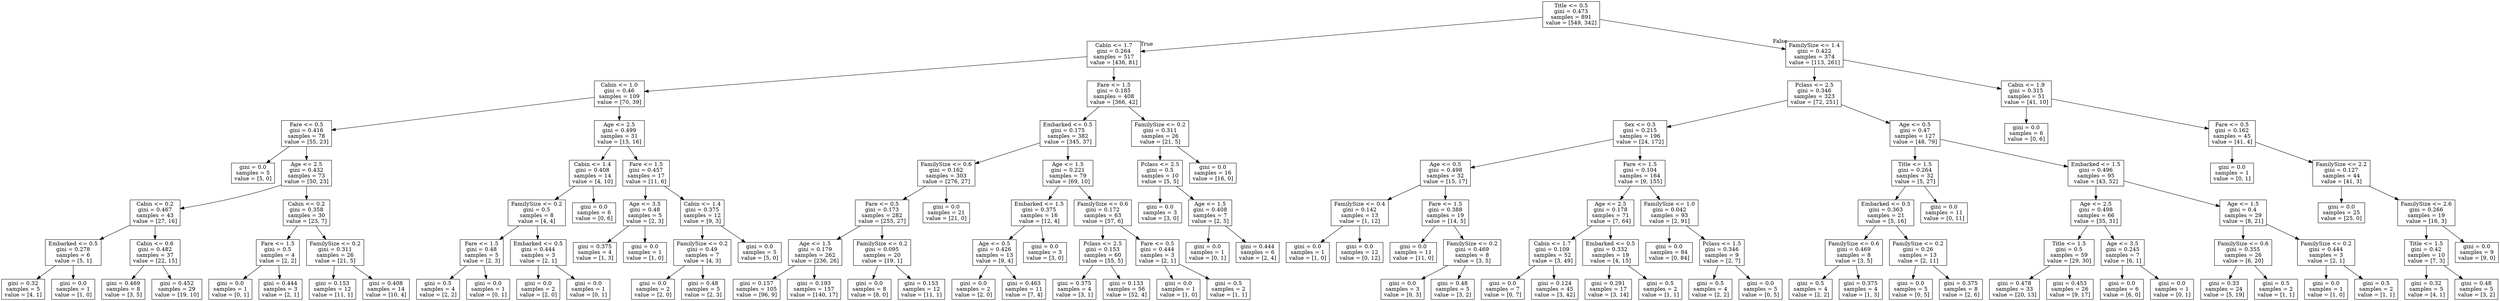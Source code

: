 digraph Tree {
node [shape=box] ;
0 [label="Title <= 0.5\ngini = 0.473\nsamples = 891\nvalue = [549, 342]"] ;
1 [label="Cabin <= 1.7\ngini = 0.264\nsamples = 517\nvalue = [436, 81]"] ;
0 -> 1 [labeldistance=2.5, labelangle=45, headlabel="True"] ;
2 [label="Cabin <= 1.0\ngini = 0.46\nsamples = 109\nvalue = [70, 39]"] ;
1 -> 2 ;
3 [label="Fare <= 0.5\ngini = 0.416\nsamples = 78\nvalue = [55, 23]"] ;
2 -> 3 ;
4 [label="gini = 0.0\nsamples = 5\nvalue = [5, 0]"] ;
3 -> 4 ;
5 [label="Age <= 2.5\ngini = 0.432\nsamples = 73\nvalue = [50, 23]"] ;
3 -> 5 ;
6 [label="Cabin <= 0.2\ngini = 0.467\nsamples = 43\nvalue = [27, 16]"] ;
5 -> 6 ;
7 [label="Embarked <= 0.5\ngini = 0.278\nsamples = 6\nvalue = [5, 1]"] ;
6 -> 7 ;
8 [label="gini = 0.32\nsamples = 5\nvalue = [4, 1]"] ;
7 -> 8 ;
9 [label="gini = 0.0\nsamples = 1\nvalue = [1, 0]"] ;
7 -> 9 ;
10 [label="Cabin <= 0.6\ngini = 0.482\nsamples = 37\nvalue = [22, 15]"] ;
6 -> 10 ;
11 [label="gini = 0.469\nsamples = 8\nvalue = [3, 5]"] ;
10 -> 11 ;
12 [label="gini = 0.452\nsamples = 29\nvalue = [19, 10]"] ;
10 -> 12 ;
13 [label="Cabin <= 0.2\ngini = 0.358\nsamples = 30\nvalue = [23, 7]"] ;
5 -> 13 ;
14 [label="Fare <= 1.5\ngini = 0.5\nsamples = 4\nvalue = [2, 2]"] ;
13 -> 14 ;
15 [label="gini = 0.0\nsamples = 1\nvalue = [0, 1]"] ;
14 -> 15 ;
16 [label="gini = 0.444\nsamples = 3\nvalue = [2, 1]"] ;
14 -> 16 ;
17 [label="FamilySize <= 0.2\ngini = 0.311\nsamples = 26\nvalue = [21, 5]"] ;
13 -> 17 ;
18 [label="gini = 0.153\nsamples = 12\nvalue = [11, 1]"] ;
17 -> 18 ;
19 [label="gini = 0.408\nsamples = 14\nvalue = [10, 4]"] ;
17 -> 19 ;
20 [label="Age <= 2.5\ngini = 0.499\nsamples = 31\nvalue = [15, 16]"] ;
2 -> 20 ;
21 [label="Cabin <= 1.4\ngini = 0.408\nsamples = 14\nvalue = [4, 10]"] ;
20 -> 21 ;
22 [label="FamilySize <= 0.2\ngini = 0.5\nsamples = 8\nvalue = [4, 4]"] ;
21 -> 22 ;
23 [label="Fare <= 1.5\ngini = 0.48\nsamples = 5\nvalue = [2, 3]"] ;
22 -> 23 ;
24 [label="gini = 0.5\nsamples = 4\nvalue = [2, 2]"] ;
23 -> 24 ;
25 [label="gini = 0.0\nsamples = 1\nvalue = [0, 1]"] ;
23 -> 25 ;
26 [label="Embarked <= 0.5\ngini = 0.444\nsamples = 3\nvalue = [2, 1]"] ;
22 -> 26 ;
27 [label="gini = 0.0\nsamples = 2\nvalue = [2, 0]"] ;
26 -> 27 ;
28 [label="gini = 0.0\nsamples = 1\nvalue = [0, 1]"] ;
26 -> 28 ;
29 [label="gini = 0.0\nsamples = 6\nvalue = [0, 6]"] ;
21 -> 29 ;
30 [label="Fare <= 1.5\ngini = 0.457\nsamples = 17\nvalue = [11, 6]"] ;
20 -> 30 ;
31 [label="Age <= 3.5\ngini = 0.48\nsamples = 5\nvalue = [2, 3]"] ;
30 -> 31 ;
32 [label="gini = 0.375\nsamples = 4\nvalue = [1, 3]"] ;
31 -> 32 ;
33 [label="gini = 0.0\nsamples = 1\nvalue = [1, 0]"] ;
31 -> 33 ;
34 [label="Cabin <= 1.4\ngini = 0.375\nsamples = 12\nvalue = [9, 3]"] ;
30 -> 34 ;
35 [label="FamilySize <= 0.2\ngini = 0.49\nsamples = 7\nvalue = [4, 3]"] ;
34 -> 35 ;
36 [label="gini = 0.0\nsamples = 2\nvalue = [2, 0]"] ;
35 -> 36 ;
37 [label="gini = 0.48\nsamples = 5\nvalue = [2, 3]"] ;
35 -> 37 ;
38 [label="gini = 0.0\nsamples = 5\nvalue = [5, 0]"] ;
34 -> 38 ;
39 [label="Fare <= 1.5\ngini = 0.185\nsamples = 408\nvalue = [366, 42]"] ;
1 -> 39 ;
40 [label="Embarked <= 0.5\ngini = 0.175\nsamples = 382\nvalue = [345, 37]"] ;
39 -> 40 ;
41 [label="FamilySize <= 0.6\ngini = 0.162\nsamples = 303\nvalue = [276, 27]"] ;
40 -> 41 ;
42 [label="Fare <= 0.5\ngini = 0.173\nsamples = 282\nvalue = [255, 27]"] ;
41 -> 42 ;
43 [label="Age <= 1.5\ngini = 0.179\nsamples = 262\nvalue = [236, 26]"] ;
42 -> 43 ;
44 [label="gini = 0.157\nsamples = 105\nvalue = [96, 9]"] ;
43 -> 44 ;
45 [label="gini = 0.193\nsamples = 157\nvalue = [140, 17]"] ;
43 -> 45 ;
46 [label="FamilySize <= 0.2\ngini = 0.095\nsamples = 20\nvalue = [19, 1]"] ;
42 -> 46 ;
47 [label="gini = 0.0\nsamples = 8\nvalue = [8, 0]"] ;
46 -> 47 ;
48 [label="gini = 0.153\nsamples = 12\nvalue = [11, 1]"] ;
46 -> 48 ;
49 [label="gini = 0.0\nsamples = 21\nvalue = [21, 0]"] ;
41 -> 49 ;
50 [label="Age <= 1.5\ngini = 0.221\nsamples = 79\nvalue = [69, 10]"] ;
40 -> 50 ;
51 [label="Embarked <= 1.5\ngini = 0.375\nsamples = 16\nvalue = [12, 4]"] ;
50 -> 51 ;
52 [label="Age <= 0.5\ngini = 0.426\nsamples = 13\nvalue = [9, 4]"] ;
51 -> 52 ;
53 [label="gini = 0.0\nsamples = 2\nvalue = [2, 0]"] ;
52 -> 53 ;
54 [label="gini = 0.463\nsamples = 11\nvalue = [7, 4]"] ;
52 -> 54 ;
55 [label="gini = 0.0\nsamples = 3\nvalue = [3, 0]"] ;
51 -> 55 ;
56 [label="FamilySize <= 0.6\ngini = 0.172\nsamples = 63\nvalue = [57, 6]"] ;
50 -> 56 ;
57 [label="Pclass <= 2.5\ngini = 0.153\nsamples = 60\nvalue = [55, 5]"] ;
56 -> 57 ;
58 [label="gini = 0.375\nsamples = 4\nvalue = [3, 1]"] ;
57 -> 58 ;
59 [label="gini = 0.133\nsamples = 56\nvalue = [52, 4]"] ;
57 -> 59 ;
60 [label="Fare <= 0.5\ngini = 0.444\nsamples = 3\nvalue = [2, 1]"] ;
56 -> 60 ;
61 [label="gini = 0.0\nsamples = 1\nvalue = [1, 0]"] ;
60 -> 61 ;
62 [label="gini = 0.5\nsamples = 2\nvalue = [1, 1]"] ;
60 -> 62 ;
63 [label="FamilySize <= 0.2\ngini = 0.311\nsamples = 26\nvalue = [21, 5]"] ;
39 -> 63 ;
64 [label="Pclass <= 2.5\ngini = 0.5\nsamples = 10\nvalue = [5, 5]"] ;
63 -> 64 ;
65 [label="gini = 0.0\nsamples = 3\nvalue = [3, 0]"] ;
64 -> 65 ;
66 [label="Age <= 1.5\ngini = 0.408\nsamples = 7\nvalue = [2, 5]"] ;
64 -> 66 ;
67 [label="gini = 0.0\nsamples = 1\nvalue = [0, 1]"] ;
66 -> 67 ;
68 [label="gini = 0.444\nsamples = 6\nvalue = [2, 4]"] ;
66 -> 68 ;
69 [label="gini = 0.0\nsamples = 16\nvalue = [16, 0]"] ;
63 -> 69 ;
70 [label="FamilySize <= 1.4\ngini = 0.422\nsamples = 374\nvalue = [113, 261]"] ;
0 -> 70 [labeldistance=2.5, labelangle=-45, headlabel="False"] ;
71 [label="Pclass <= 2.5\ngini = 0.346\nsamples = 323\nvalue = [72, 251]"] ;
70 -> 71 ;
72 [label="Sex <= 0.5\ngini = 0.215\nsamples = 196\nvalue = [24, 172]"] ;
71 -> 72 ;
73 [label="Age <= 0.5\ngini = 0.498\nsamples = 32\nvalue = [15, 17]"] ;
72 -> 73 ;
74 [label="FamilySize <= 0.4\ngini = 0.142\nsamples = 13\nvalue = [1, 12]"] ;
73 -> 74 ;
75 [label="gini = 0.0\nsamples = 1\nvalue = [1, 0]"] ;
74 -> 75 ;
76 [label="gini = 0.0\nsamples = 12\nvalue = [0, 12]"] ;
74 -> 76 ;
77 [label="Fare <= 1.5\ngini = 0.388\nsamples = 19\nvalue = [14, 5]"] ;
73 -> 77 ;
78 [label="gini = 0.0\nsamples = 11\nvalue = [11, 0]"] ;
77 -> 78 ;
79 [label="FamilySize <= 0.2\ngini = 0.469\nsamples = 8\nvalue = [3, 5]"] ;
77 -> 79 ;
80 [label="gini = 0.0\nsamples = 3\nvalue = [0, 3]"] ;
79 -> 80 ;
81 [label="gini = 0.48\nsamples = 5\nvalue = [3, 2]"] ;
79 -> 81 ;
82 [label="Fare <= 1.5\ngini = 0.104\nsamples = 164\nvalue = [9, 155]"] ;
72 -> 82 ;
83 [label="Age <= 2.5\ngini = 0.178\nsamples = 71\nvalue = [7, 64]"] ;
82 -> 83 ;
84 [label="Cabin <= 1.7\ngini = 0.109\nsamples = 52\nvalue = [3, 49]"] ;
83 -> 84 ;
85 [label="gini = 0.0\nsamples = 7\nvalue = [0, 7]"] ;
84 -> 85 ;
86 [label="gini = 0.124\nsamples = 45\nvalue = [3, 42]"] ;
84 -> 86 ;
87 [label="Embarked <= 0.5\ngini = 0.332\nsamples = 19\nvalue = [4, 15]"] ;
83 -> 87 ;
88 [label="gini = 0.291\nsamples = 17\nvalue = [3, 14]"] ;
87 -> 88 ;
89 [label="gini = 0.5\nsamples = 2\nvalue = [1, 1]"] ;
87 -> 89 ;
90 [label="FamilySize <= 1.0\ngini = 0.042\nsamples = 93\nvalue = [2, 91]"] ;
82 -> 90 ;
91 [label="gini = 0.0\nsamples = 84\nvalue = [0, 84]"] ;
90 -> 91 ;
92 [label="Pclass <= 1.5\ngini = 0.346\nsamples = 9\nvalue = [2, 7]"] ;
90 -> 92 ;
93 [label="gini = 0.5\nsamples = 4\nvalue = [2, 2]"] ;
92 -> 93 ;
94 [label="gini = 0.0\nsamples = 5\nvalue = [0, 5]"] ;
92 -> 94 ;
95 [label="Age <= 0.5\ngini = 0.47\nsamples = 127\nvalue = [48, 79]"] ;
71 -> 95 ;
96 [label="Title <= 1.5\ngini = 0.264\nsamples = 32\nvalue = [5, 27]"] ;
95 -> 96 ;
97 [label="Embarked <= 0.5\ngini = 0.363\nsamples = 21\nvalue = [5, 16]"] ;
96 -> 97 ;
98 [label="FamilySize <= 0.6\ngini = 0.469\nsamples = 8\nvalue = [3, 5]"] ;
97 -> 98 ;
99 [label="gini = 0.5\nsamples = 4\nvalue = [2, 2]"] ;
98 -> 99 ;
100 [label="gini = 0.375\nsamples = 4\nvalue = [1, 3]"] ;
98 -> 100 ;
101 [label="FamilySize <= 0.2\ngini = 0.26\nsamples = 13\nvalue = [2, 11]"] ;
97 -> 101 ;
102 [label="gini = 0.0\nsamples = 5\nvalue = [0, 5]"] ;
101 -> 102 ;
103 [label="gini = 0.375\nsamples = 8\nvalue = [2, 6]"] ;
101 -> 103 ;
104 [label="gini = 0.0\nsamples = 11\nvalue = [0, 11]"] ;
96 -> 104 ;
105 [label="Embarked <= 1.5\ngini = 0.496\nsamples = 95\nvalue = [43, 52]"] ;
95 -> 105 ;
106 [label="Age <= 2.5\ngini = 0.498\nsamples = 66\nvalue = [35, 31]"] ;
105 -> 106 ;
107 [label="Title <= 1.5\ngini = 0.5\nsamples = 59\nvalue = [29, 30]"] ;
106 -> 107 ;
108 [label="gini = 0.478\nsamples = 33\nvalue = [20, 13]"] ;
107 -> 108 ;
109 [label="gini = 0.453\nsamples = 26\nvalue = [9, 17]"] ;
107 -> 109 ;
110 [label="Age <= 3.5\ngini = 0.245\nsamples = 7\nvalue = [6, 1]"] ;
106 -> 110 ;
111 [label="gini = 0.0\nsamples = 6\nvalue = [6, 0]"] ;
110 -> 111 ;
112 [label="gini = 0.0\nsamples = 1\nvalue = [0, 1]"] ;
110 -> 112 ;
113 [label="Age <= 1.5\ngini = 0.4\nsamples = 29\nvalue = [8, 21]"] ;
105 -> 113 ;
114 [label="FamilySize <= 0.6\ngini = 0.355\nsamples = 26\nvalue = [6, 20]"] ;
113 -> 114 ;
115 [label="gini = 0.33\nsamples = 24\nvalue = [5, 19]"] ;
114 -> 115 ;
116 [label="gini = 0.5\nsamples = 2\nvalue = [1, 1]"] ;
114 -> 116 ;
117 [label="FamilySize <= 0.2\ngini = 0.444\nsamples = 3\nvalue = [2, 1]"] ;
113 -> 117 ;
118 [label="gini = 0.0\nsamples = 1\nvalue = [1, 0]"] ;
117 -> 118 ;
119 [label="gini = 0.5\nsamples = 2\nvalue = [1, 1]"] ;
117 -> 119 ;
120 [label="Cabin <= 1.9\ngini = 0.315\nsamples = 51\nvalue = [41, 10]"] ;
70 -> 120 ;
121 [label="gini = 0.0\nsamples = 6\nvalue = [0, 6]"] ;
120 -> 121 ;
122 [label="Fare <= 0.5\ngini = 0.162\nsamples = 45\nvalue = [41, 4]"] ;
120 -> 122 ;
123 [label="gini = 0.0\nsamples = 1\nvalue = [0, 1]"] ;
122 -> 123 ;
124 [label="FamilySize <= 2.2\ngini = 0.127\nsamples = 44\nvalue = [41, 3]"] ;
122 -> 124 ;
125 [label="gini = 0.0\nsamples = 25\nvalue = [25, 0]"] ;
124 -> 125 ;
126 [label="FamilySize <= 2.6\ngini = 0.266\nsamples = 19\nvalue = [16, 3]"] ;
124 -> 126 ;
127 [label="Title <= 1.5\ngini = 0.42\nsamples = 10\nvalue = [7, 3]"] ;
126 -> 127 ;
128 [label="gini = 0.32\nsamples = 5\nvalue = [4, 1]"] ;
127 -> 128 ;
129 [label="gini = 0.48\nsamples = 5\nvalue = [3, 2]"] ;
127 -> 129 ;
130 [label="gini = 0.0\nsamples = 9\nvalue = [9, 0]"] ;
126 -> 130 ;
}
